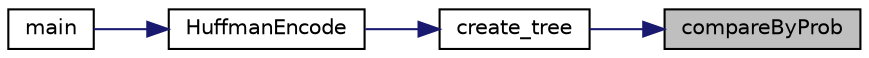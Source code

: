digraph "compareByProb"
{
 // LATEX_PDF_SIZE
  edge [fontname="Helvetica",fontsize="10",labelfontname="Helvetica",labelfontsize="10"];
  node [fontname="Helvetica",fontsize="10",shape=record];
  rankdir="RL";
  Node1 [label="compareByProb",height=0.2,width=0.4,color="black", fillcolor="grey75", style="filled", fontcolor="black",tooltip=" "];
  Node1 -> Node2 [dir="back",color="midnightblue",fontsize="10",style="solid"];
  Node2 [label="create_tree",height=0.2,width=0.4,color="black", fillcolor="white", style="filled",URL="$_helpers_8cpp.html#a8fe8149748d345d742d921476a2a62ad",tooltip=" "];
  Node2 -> Node3 [dir="back",color="midnightblue",fontsize="10",style="solid"];
  Node3 [label="HuffmanEncode",height=0.2,width=0.4,color="black", fillcolor="white", style="filled",URL="$_helpers_8cpp.html#ab819d9e0407e64baa1d773ced0975df2",tooltip=" "];
  Node3 -> Node4 [dir="back",color="midnightblue",fontsize="10",style="solid"];
  Node4 [label="main",height=0.2,width=0.4,color="black", fillcolor="white", style="filled",URL="$huffman-coding_8cpp.html#a3c04138a5bfe5d72780bb7e82a18e627",tooltip=" "];
}
